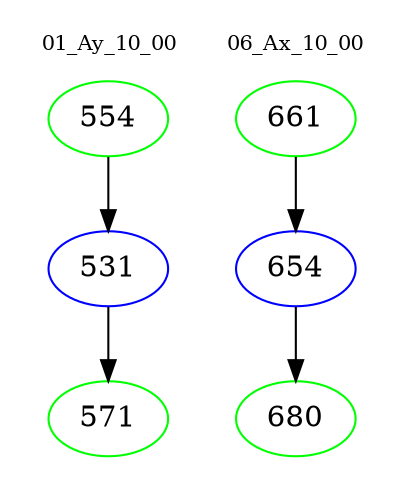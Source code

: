 digraph{
subgraph cluster_0 {
color = white
label = "01_Ay_10_00";
fontsize=10;
T0_554 [label="554", color="green"]
T0_554 -> T0_531 [color="black"]
T0_531 [label="531", color="blue"]
T0_531 -> T0_571 [color="black"]
T0_571 [label="571", color="green"]
}
subgraph cluster_1 {
color = white
label = "06_Ax_10_00";
fontsize=10;
T1_661 [label="661", color="green"]
T1_661 -> T1_654 [color="black"]
T1_654 [label="654", color="blue"]
T1_654 -> T1_680 [color="black"]
T1_680 [label="680", color="green"]
}
}
